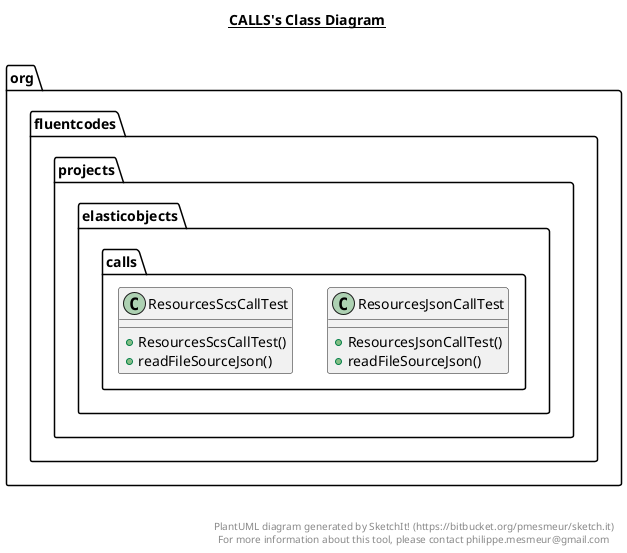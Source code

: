 @startuml

title __CALLS's Class Diagram__\n

  package org.fluentcodes.projects.elasticobjects {
    package org.fluentcodes.projects.elasticobjects.calls {
      class ResourcesJsonCallTest {
          + ResourcesJsonCallTest()
          + readFileSourceJson()
      }
    }
  }
  

  package org.fluentcodes.projects.elasticobjects {
    package org.fluentcodes.projects.elasticobjects.calls {
      class ResourcesScsCallTest {
          + ResourcesScsCallTest()
          + readFileSourceJson()
      }
    }
  }
  



right footer


PlantUML diagram generated by SketchIt! (https://bitbucket.org/pmesmeur/sketch.it)
For more information about this tool, please contact philippe.mesmeur@gmail.com
endfooter

@enduml
